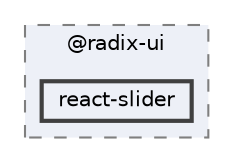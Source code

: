 digraph "C:/Users/arisc/OneDrive/Documents/GitHub/FINAL/EcoEats-Project/node_modules/@radix-ui/react-slider"
{
 // LATEX_PDF_SIZE
  bgcolor="transparent";
  edge [fontname=Helvetica,fontsize=10,labelfontname=Helvetica,labelfontsize=10];
  node [fontname=Helvetica,fontsize=10,shape=box,height=0.2,width=0.4];
  compound=true
  subgraph clusterdir_ab62ad447ec992f2fe79c76b760e4d1f {
    graph [ bgcolor="#edf0f7", pencolor="grey50", label="@radix-ui", fontname=Helvetica,fontsize=10 style="filled,dashed", URL="dir_ab62ad447ec992f2fe79c76b760e4d1f.html",tooltip=""]
  dir_aa2108dfb7e5e9d6fd66cb128521fc7f [label="react-slider", fillcolor="#edf0f7", color="grey25", style="filled,bold", URL="dir_aa2108dfb7e5e9d6fd66cb128521fc7f.html",tooltip=""];
  }
}
